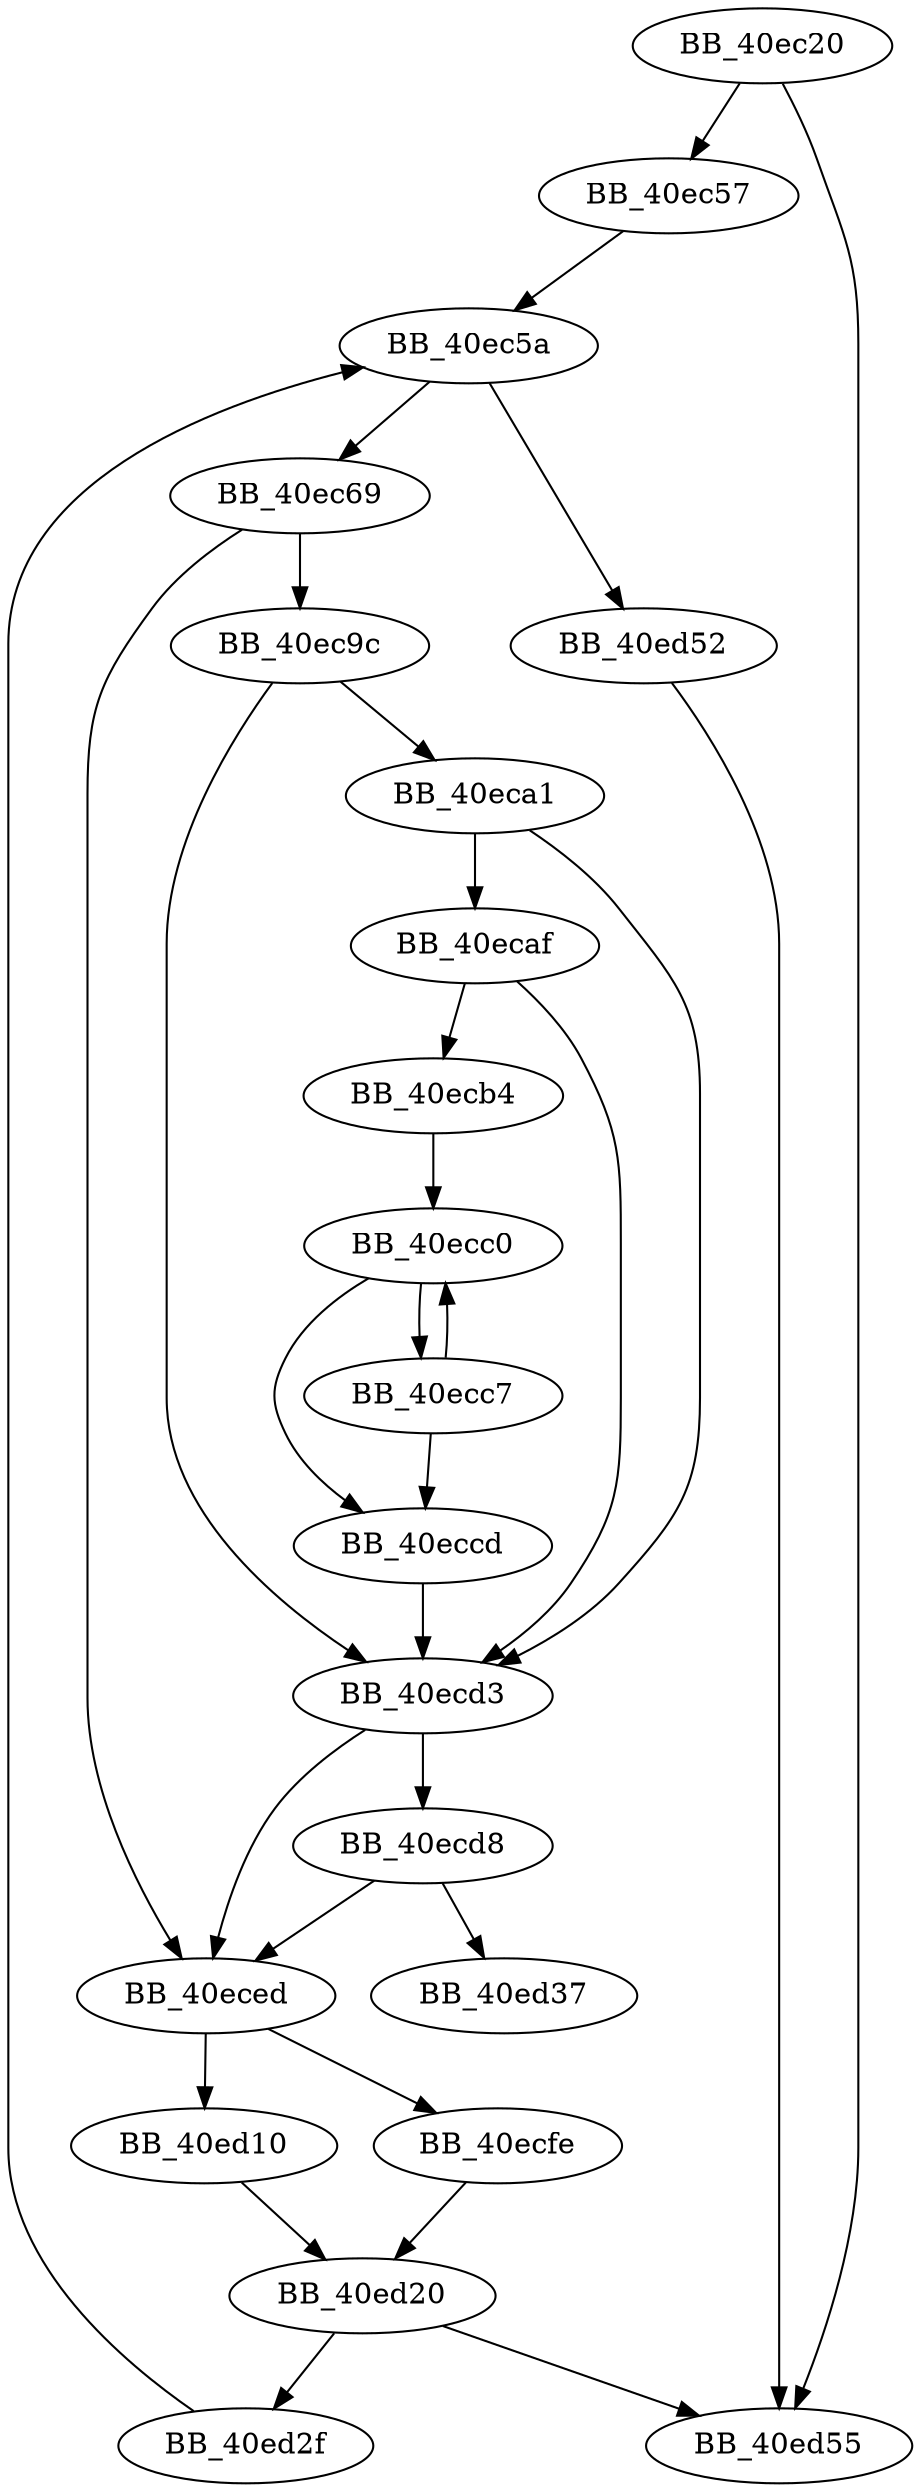 DiGraph sub_40EC20{
BB_40ec20->BB_40ec57
BB_40ec20->BB_40ed55
BB_40ec57->BB_40ec5a
BB_40ec5a->BB_40ec69
BB_40ec5a->BB_40ed52
BB_40ec69->BB_40ec9c
BB_40ec69->BB_40eced
BB_40ec9c->BB_40eca1
BB_40ec9c->BB_40ecd3
BB_40eca1->BB_40ecaf
BB_40eca1->BB_40ecd3
BB_40ecaf->BB_40ecb4
BB_40ecaf->BB_40ecd3
BB_40ecb4->BB_40ecc0
BB_40ecc0->BB_40ecc7
BB_40ecc0->BB_40eccd
BB_40ecc7->BB_40ecc0
BB_40ecc7->BB_40eccd
BB_40eccd->BB_40ecd3
BB_40ecd3->BB_40ecd8
BB_40ecd3->BB_40eced
BB_40ecd8->BB_40eced
BB_40ecd8->BB_40ed37
BB_40eced->BB_40ecfe
BB_40eced->BB_40ed10
BB_40ecfe->BB_40ed20
BB_40ed10->BB_40ed20
BB_40ed20->BB_40ed2f
BB_40ed20->BB_40ed55
BB_40ed2f->BB_40ec5a
BB_40ed52->BB_40ed55
}
